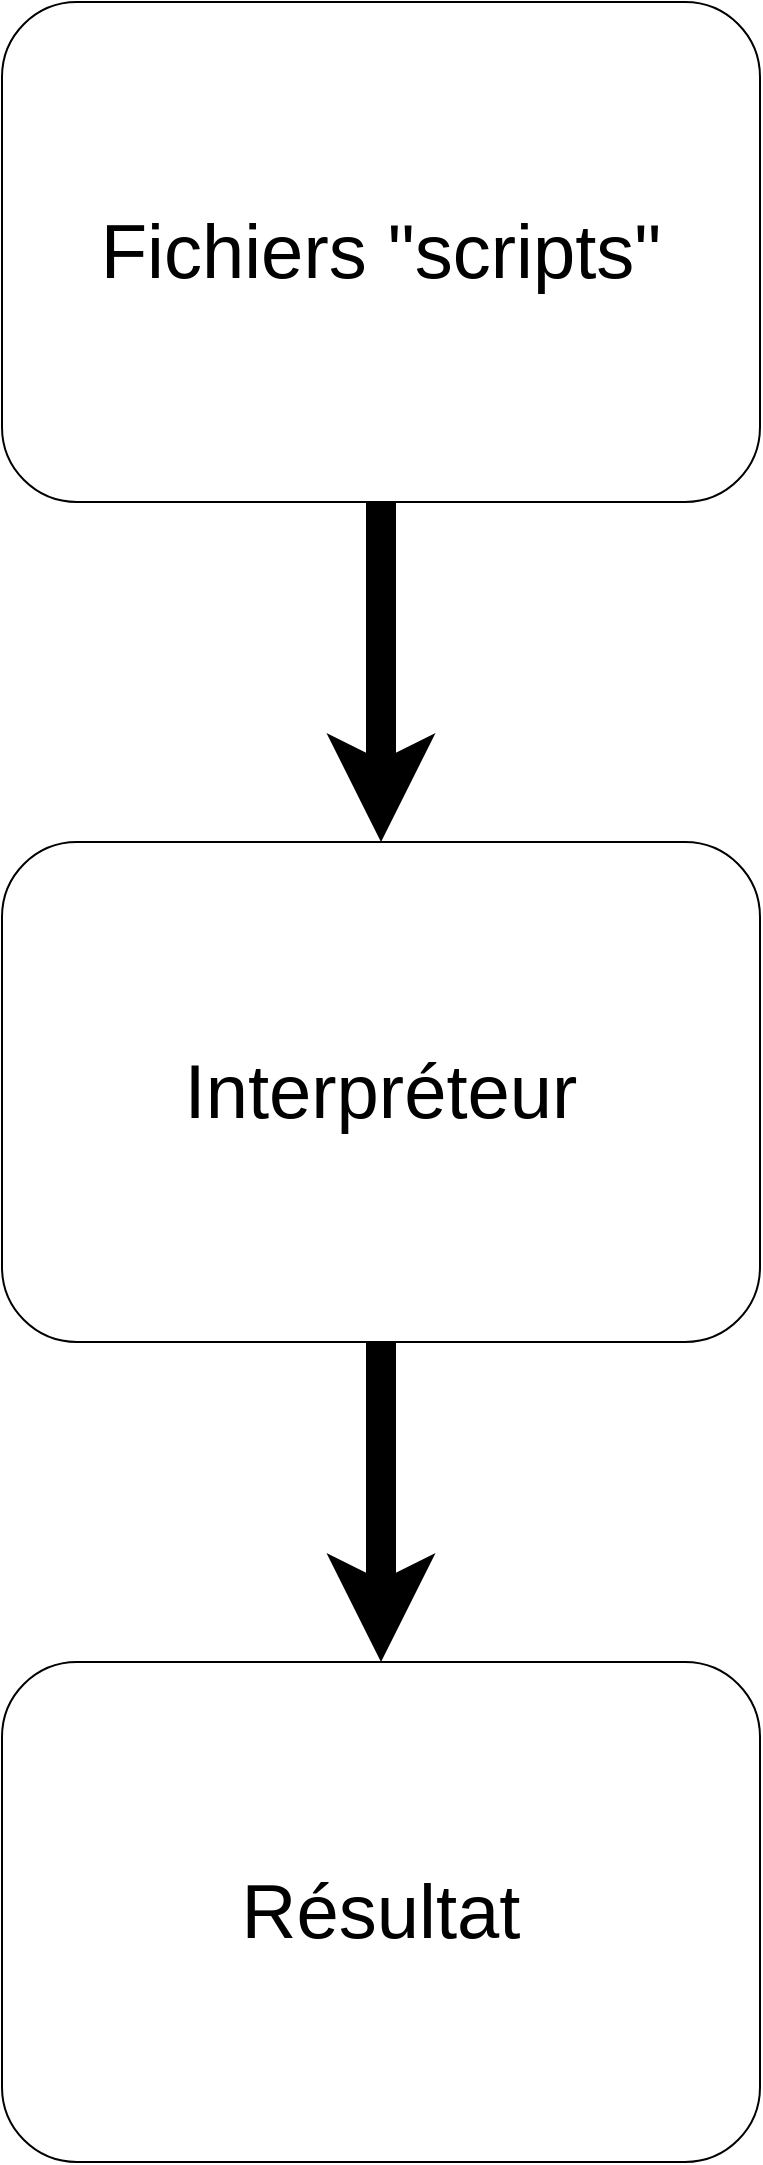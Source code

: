 <mxfile version="18.0.8" type="github">
  <diagram id="TjGfs_cRIeSkfTV18U19" name="Page-1">
    <mxGraphModel dx="2370" dy="1365" grid="1" gridSize="10" guides="1" tooltips="1" connect="1" arrows="1" fold="1" page="1" pageScale="1" pageWidth="827" pageHeight="1169" math="0" shadow="0">
      <root>
        <mxCell id="0" />
        <mxCell id="1" parent="0" />
        <mxCell id="HxJW-uE0XbYmK7RLiT4D-6" style="edgeStyle=orthogonalEdgeStyle;rounded=0;orthogonalLoop=1;jettySize=auto;html=1;entryX=0.5;entryY=0;entryDx=0;entryDy=0;fontSize=38;strokeWidth=15;" edge="1" parent="1" source="HxJW-uE0XbYmK7RLiT4D-2" target="HxJW-uE0XbYmK7RLiT4D-3">
          <mxGeometry relative="1" as="geometry" />
        </mxCell>
        <mxCell id="HxJW-uE0XbYmK7RLiT4D-2" value="Fichiers &quot;scripts&quot;" style="rounded=1;whiteSpace=wrap;html=1;fontSize=38;" vertex="1" parent="1">
          <mxGeometry x="224" y="40" width="379" height="250" as="geometry" />
        </mxCell>
        <mxCell id="HxJW-uE0XbYmK7RLiT4D-7" style="edgeStyle=orthogonalEdgeStyle;rounded=0;orthogonalLoop=1;jettySize=auto;html=1;entryX=0.5;entryY=0;entryDx=0;entryDy=0;fontSize=38;strokeWidth=15;" edge="1" parent="1" source="HxJW-uE0XbYmK7RLiT4D-3" target="HxJW-uE0XbYmK7RLiT4D-4">
          <mxGeometry relative="1" as="geometry" />
        </mxCell>
        <mxCell id="HxJW-uE0XbYmK7RLiT4D-3" value="Interpréteur" style="rounded=1;whiteSpace=wrap;html=1;fontSize=38;" vertex="1" parent="1">
          <mxGeometry x="224" y="460" width="379" height="250" as="geometry" />
        </mxCell>
        <mxCell id="HxJW-uE0XbYmK7RLiT4D-4" value="Résultat" style="rounded=1;whiteSpace=wrap;html=1;fontSize=38;" vertex="1" parent="1">
          <mxGeometry x="224" y="870" width="379" height="250" as="geometry" />
        </mxCell>
      </root>
    </mxGraphModel>
  </diagram>
</mxfile>
